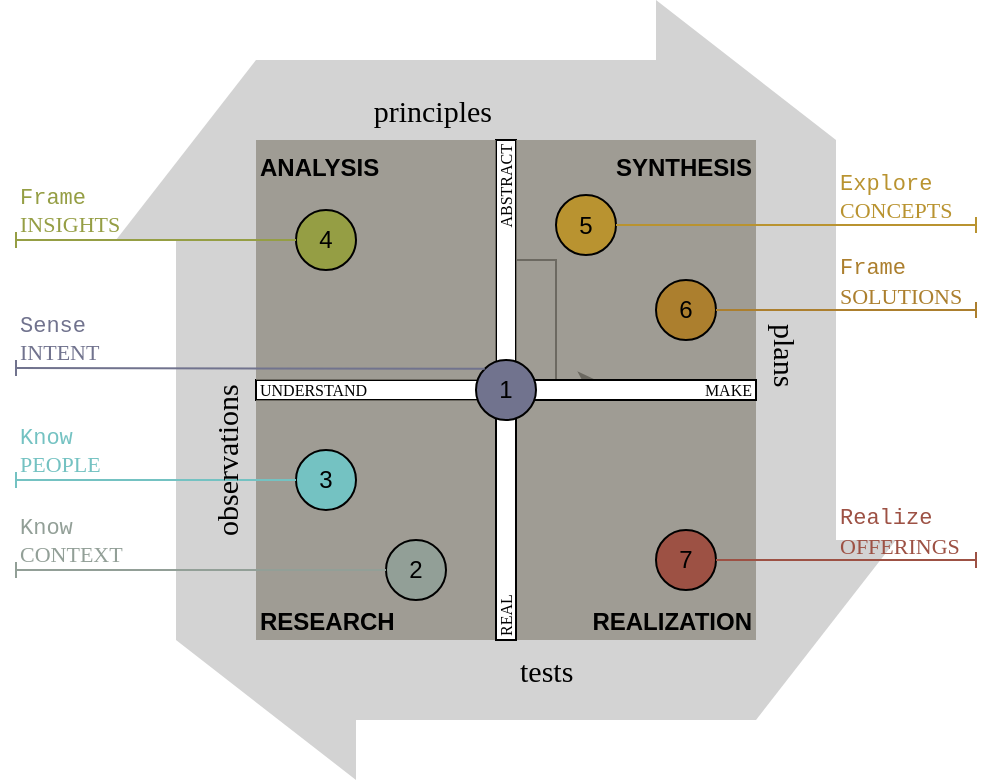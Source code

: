 <mxfile version="24.7.5">
  <diagram name="Page-1" id="IUPwfJYEAMDXSf30u69V">
    <mxGraphModel dx="768" dy="502" grid="1" gridSize="10" guides="1" tooltips="1" connect="1" arrows="1" fold="1" page="1" pageScale="1" pageWidth="850" pageHeight="1100" background="#ffffff" math="0" shadow="0">
      <root>
        <mxCell id="0" />
        <mxCell id="1" parent="0" />
        <mxCell id="G7Kfaup4cegSGD2OAkFX-74" value="" style="rounded=0;whiteSpace=wrap;html=1;shadow=0;comic=0;align=center;verticalAlign=top;fontFamily=Helvetica;fontSize=12;fontColor=default;fillColor=#D3D3D3;gradientColor=none;rotation=90;strokeColor=none;" vertex="1" parent="1">
          <mxGeometry x="160" y="370" width="200" height="40" as="geometry" />
        </mxCell>
        <mxCell id="G7Kfaup4cegSGD2OAkFX-76" value="" style="verticalLabelPosition=bottom;verticalAlign=top;html=1;shape=mxgraph.basic.orthogonal_triangle;shadow=0;gradientColor=none;fillColor=#D3D3D3;comic=0;strokeColor=none;rotation=270;" vertex="1" parent="1">
          <mxGeometry x="200" y="210" width="90" height="70" as="geometry" />
        </mxCell>
        <mxCell id="G7Kfaup4cegSGD2OAkFX-73" value="" style="verticalLabelPosition=bottom;verticalAlign=top;html=1;shape=mxgraph.basic.orthogonal_triangle;shadow=0;gradientColor=none;fillColor=#D3D3D3;comic=0;strokeColor=none;rotation=180;" vertex="1" parent="1">
          <mxGeometry x="240" y="490" width="90" height="70" as="geometry" />
        </mxCell>
        <mxCell id="G7Kfaup4cegSGD2OAkFX-72" value="" style="rounded=0;whiteSpace=wrap;html=1;shadow=0;comic=0;align=center;verticalAlign=top;fontFamily=Helvetica;fontSize=12;fontColor=default;fillColor=#D3D3D3;gradientColor=none;strokeColor=none;" vertex="1" parent="1">
          <mxGeometry x="330" y="490" width="200" height="40" as="geometry" />
        </mxCell>
        <mxCell id="G7Kfaup4cegSGD2OAkFX-70" value="" style="verticalLabelPosition=bottom;verticalAlign=top;html=1;shape=mxgraph.basic.orthogonal_triangle;shadow=0;gradientColor=none;fillColor=#D3D3D3;comic=0;strokeColor=none;rotation=90;" vertex="1" parent="1">
          <mxGeometry x="520" y="450" width="90" height="70" as="geometry" />
        </mxCell>
        <mxCell id="G7Kfaup4cegSGD2OAkFX-56" value="" style="rounded=0;whiteSpace=wrap;html=1;shadow=0;comic=0;align=center;verticalAlign=top;fontFamily=Helvetica;fontSize=12;fontColor=default;fillColor=#D3D3D3;gradientColor=none;rotation=90;strokeColor=none;" vertex="1" parent="1">
          <mxGeometry x="450" y="320" width="200" height="40" as="geometry" />
        </mxCell>
        <mxCell id="G7Kfaup4cegSGD2OAkFX-55" value="" style="rounded=0;whiteSpace=wrap;html=1;shadow=0;comic=0;align=center;verticalAlign=top;fontFamily=Helvetica;fontSize=12;fontColor=default;fillColor=#D3D3D3;gradientColor=none;strokeColor=none;" vertex="1" parent="1">
          <mxGeometry x="280" y="200" width="200" height="40" as="geometry" />
        </mxCell>
        <mxCell id="G7Kfaup4cegSGD2OAkFX-1" value="UNDERSTAND" style="rounded=0;whiteSpace=wrap;html=1;fillColor=#FFFFFF;fontColor=#000000;align=left;fontSize=8;fontStyle=0;fontFamily=Verdana;" vertex="1" parent="1">
          <mxGeometry x="280" y="360" width="120" height="10" as="geometry" />
        </mxCell>
        <mxCell id="G7Kfaup4cegSGD2OAkFX-12" value="" style="edgeStyle=orthogonalEdgeStyle;rounded=0;orthogonalLoop=1;jettySize=auto;html=1;" edge="1" parent="1" source="G7Kfaup4cegSGD2OAkFX-2">
          <mxGeometry relative="1" as="geometry">
            <mxPoint x="450" y="360" as="targetPoint" />
          </mxGeometry>
        </mxCell>
        <mxCell id="G7Kfaup4cegSGD2OAkFX-2" value="ABSTRACT" style="rounded=0;whiteSpace=wrap;html=1;fillColor=#FFFFFF;rotation=270;strokeColor=default;align=right;verticalAlign=middle;fontFamily=Verdana;fontSize=8;fontColor=#000000;fontStyle=0;" vertex="1" parent="1">
          <mxGeometry x="345" y="295" width="120" height="10" as="geometry" />
        </mxCell>
        <mxCell id="G7Kfaup4cegSGD2OAkFX-3" value="ANALYSIS" style="rounded=0;whiteSpace=wrap;html=1;fillColor=#88847A;opacity=80;align=left;verticalAlign=top;fontColor=#000000;fontStyle=1;strokeColor=none;" vertex="1" parent="1">
          <mxGeometry x="280" y="240" width="120" height="120" as="geometry" />
        </mxCell>
        <mxCell id="G7Kfaup4cegSGD2OAkFX-7" value="&lt;span style=&quot;color: rgb(0, 0, 0); font-weight: 700;&quot;&gt;RESEARCH&lt;/span&gt;" style="rounded=0;whiteSpace=wrap;html=1;fillColor=#88847A;opacity=80;align=left;verticalAlign=bottom;strokeColor=none;" vertex="1" parent="1">
          <mxGeometry x="280" y="370" width="120" height="120" as="geometry" />
        </mxCell>
        <mxCell id="G7Kfaup4cegSGD2OAkFX-8" value="&lt;span style=&quot;color: rgb(0, 0, 0); font-weight: 700;&quot;&gt;REALIZATION&lt;/span&gt;" style="rounded=0;whiteSpace=wrap;html=1;fillColor=#88847A;opacity=80;verticalAlign=bottom;align=right;strokeColor=none;" vertex="1" parent="1">
          <mxGeometry x="410" y="370" width="120" height="120" as="geometry" />
        </mxCell>
        <mxCell id="G7Kfaup4cegSGD2OAkFX-9" value="&lt;span style=&quot;color: rgb(0, 0, 0); font-weight: 700;&quot;&gt;SYNTHESIS&lt;/span&gt;" style="rounded=0;whiteSpace=wrap;html=1;fillColor=#88847A;opacity=80;align=right;verticalAlign=top;aspect=fixed;strokeColor=none;" vertex="1" parent="1">
          <mxGeometry x="410" y="240" width="120" height="120" as="geometry" />
        </mxCell>
        <mxCell id="G7Kfaup4cegSGD2OAkFX-16" value="MAKE" style="rounded=0;whiteSpace=wrap;html=1;fillColor=#FFFFFF;fontColor=#000000;align=right;fontSize=8;fontStyle=0;fontFamily=Verdana;" vertex="1" parent="1">
          <mxGeometry x="410" y="360" width="120" height="10" as="geometry" />
        </mxCell>
        <mxCell id="G7Kfaup4cegSGD2OAkFX-17" value="REAL" style="rounded=0;whiteSpace=wrap;html=1;fillColor=#FFFFFF;rotation=270;strokeColor=default;align=left;verticalAlign=middle;fontFamily=Verdana;fontSize=8;fontColor=#000000;fontStyle=0;" vertex="1" parent="1">
          <mxGeometry x="345" y="425" width="120" height="10" as="geometry" />
        </mxCell>
        <mxCell id="G7Kfaup4cegSGD2OAkFX-18" value="1" style="ellipse;whiteSpace=wrap;html=1;aspect=fixed;fillColor=#71738E;" vertex="1" parent="1">
          <mxGeometry x="390" y="350" width="30" height="30" as="geometry" />
        </mxCell>
        <mxCell id="G7Kfaup4cegSGD2OAkFX-20" value="2" style="ellipse;whiteSpace=wrap;html=1;aspect=fixed;fillColor=#929F97;" vertex="1" parent="1">
          <mxGeometry x="345" y="440" width="30" height="30" as="geometry" />
        </mxCell>
        <mxCell id="G7Kfaup4cegSGD2OAkFX-21" value="3" style="ellipse;whiteSpace=wrap;html=1;aspect=fixed;fillColor=#74C2C2;" vertex="1" parent="1">
          <mxGeometry x="300" y="395" width="30" height="30" as="geometry" />
        </mxCell>
        <mxCell id="G7Kfaup4cegSGD2OAkFX-22" value="4" style="ellipse;whiteSpace=wrap;html=1;aspect=fixed;fillColor=#959E44;" vertex="1" parent="1">
          <mxGeometry x="300" y="275" width="30" height="30" as="geometry" />
        </mxCell>
        <mxCell id="G7Kfaup4cegSGD2OAkFX-23" value="5" style="ellipse;whiteSpace=wrap;html=1;aspect=fixed;fillColor=#B99330;" vertex="1" parent="1">
          <mxGeometry x="430" y="267.5" width="30" height="30" as="geometry" />
        </mxCell>
        <mxCell id="G7Kfaup4cegSGD2OAkFX-24" value="6" style="ellipse;whiteSpace=wrap;html=1;aspect=fixed;fillColor=#AC7F2E;" vertex="1" parent="1">
          <mxGeometry x="480" y="310" width="30" height="30" as="geometry" />
        </mxCell>
        <mxCell id="G7Kfaup4cegSGD2OAkFX-25" value="7" style="ellipse;whiteSpace=wrap;html=1;aspect=fixed;fillColor=#9D5144;" vertex="1" parent="1">
          <mxGeometry x="480" y="435" width="30" height="30" as="geometry" />
        </mxCell>
        <mxCell id="G7Kfaup4cegSGD2OAkFX-26" value="" style="endArrow=none;html=1;rounded=0;entryX=0;entryY=0;entryDx=0;entryDy=0;strokeColor=#71738E;startArrow=baseDash;startFill=0;" edge="1" parent="1" target="G7Kfaup4cegSGD2OAkFX-18">
          <mxGeometry width="50" height="50" relative="1" as="geometry">
            <mxPoint x="160" y="354" as="sourcePoint" />
            <mxPoint x="490" y="360" as="targetPoint" />
          </mxGeometry>
        </mxCell>
        <mxCell id="G7Kfaup4cegSGD2OAkFX-32" value="" style="endArrow=none;html=1;rounded=0;entryX=0;entryY=0.5;entryDx=0;entryDy=0;strokeColor=#929F97;startArrow=baseDash;startFill=0;" edge="1" parent="1" target="G7Kfaup4cegSGD2OAkFX-20">
          <mxGeometry width="50" height="50" relative="1" as="geometry">
            <mxPoint x="160" y="455" as="sourcePoint" />
            <mxPoint x="324" y="449.73" as="targetPoint" />
          </mxGeometry>
        </mxCell>
        <mxCell id="G7Kfaup4cegSGD2OAkFX-34" value="" style="endArrow=none;html=1;rounded=0;entryX=0;entryY=0.5;entryDx=0;entryDy=0;strokeColor=#74C2C2;startArrow=baseDash;startFill=0;" edge="1" parent="1" target="G7Kfaup4cegSGD2OAkFX-21">
          <mxGeometry width="50" height="50" relative="1" as="geometry">
            <mxPoint x="160" y="410" as="sourcePoint" />
            <mxPoint x="355" y="465" as="targetPoint" />
          </mxGeometry>
        </mxCell>
        <mxCell id="G7Kfaup4cegSGD2OAkFX-36" value="" style="endArrow=none;html=1;rounded=0;entryX=0;entryY=0.5;entryDx=0;entryDy=0;strokeColor=#959E44;startArrow=baseDash;startFill=0;" edge="1" parent="1" target="G7Kfaup4cegSGD2OAkFX-22">
          <mxGeometry width="50" height="50" relative="1" as="geometry">
            <mxPoint x="160" y="290" as="sourcePoint" />
            <mxPoint x="310" y="420" as="targetPoint" />
          </mxGeometry>
        </mxCell>
        <mxCell id="G7Kfaup4cegSGD2OAkFX-38" value="" style="endArrow=none;html=1;rounded=0;entryX=1;entryY=0.5;entryDx=0;entryDy=0;strokeColor=#B99330;startArrow=baseDash;startFill=0;" edge="1" parent="1" target="G7Kfaup4cegSGD2OAkFX-23">
          <mxGeometry width="50" height="50" relative="1" as="geometry">
            <mxPoint x="640" y="282.5" as="sourcePoint" />
            <mxPoint x="710" y="231.79" as="targetPoint" />
          </mxGeometry>
        </mxCell>
        <mxCell id="G7Kfaup4cegSGD2OAkFX-40" value="&lt;span style=&quot;color: rgb(146, 159, 151); font-family: &amp;quot;Courier New&amp;quot;; font-size: 11px;&quot;&gt;Know&lt;/span&gt;&lt;div style=&quot;color: rgb(146, 159, 151); font-family: &amp;quot;Courier New&amp;quot;; font-size: 11px;&quot;&gt;&lt;font face=&quot;Verdana&quot;&gt;CONTEXT&lt;/font&gt;&lt;/div&gt;" style="text;html=1;align=left;verticalAlign=middle;whiteSpace=wrap;rounded=0;" vertex="1" parent="1">
          <mxGeometry x="160" y="425" width="70" height="30" as="geometry" />
        </mxCell>
        <mxCell id="G7Kfaup4cegSGD2OAkFX-41" value="&lt;span style=&quot;color: rgb(116, 194, 194); font-family: &amp;quot;Courier New&amp;quot;; font-size: 11px;&quot;&gt;Know&lt;/span&gt;&lt;div style=&quot;color: rgb(116, 194, 194); font-family: &amp;quot;Courier New&amp;quot;; font-size: 11px;&quot;&gt;&lt;font face=&quot;Verdana&quot;&gt;PEOPLE&lt;/font&gt;&lt;/div&gt;" style="text;html=1;align=left;verticalAlign=middle;whiteSpace=wrap;rounded=0;" vertex="1" parent="1">
          <mxGeometry x="160" y="380" width="70" height="30" as="geometry" />
        </mxCell>
        <mxCell id="G7Kfaup4cegSGD2OAkFX-42" value="&lt;span style=&quot;color: rgb(113, 115, 142); font-family: &amp;quot;Courier New&amp;quot;; font-size: 11px;&quot;&gt;Sense&lt;/span&gt;&lt;div style=&quot;color: rgb(113, 115, 142); font-family: &amp;quot;Courier New&amp;quot;; font-size: 11px;&quot;&gt;&lt;font face=&quot;Verdana&quot;&gt;INTENT&lt;/font&gt;&lt;/div&gt;" style="text;html=1;align=left;verticalAlign=middle;whiteSpace=wrap;rounded=0;" vertex="1" parent="1">
          <mxGeometry x="160" y="324" width="70" height="30" as="geometry" />
        </mxCell>
        <mxCell id="G7Kfaup4cegSGD2OAkFX-43" value="&lt;span style=&quot;color: rgb(149, 158, 68); font-family: &amp;quot;Courier New&amp;quot;; font-size: 11px;&quot;&gt;Frame&lt;/span&gt;&lt;div style=&quot;color: rgb(149, 158, 68); font-family: &amp;quot;Courier New&amp;quot;; font-size: 11px;&quot;&gt;&lt;font face=&quot;Verdana&quot;&gt;INSIGHTS&amp;nbsp;&amp;nbsp;&lt;/font&gt;&lt;/div&gt;" style="text;html=1;align=left;verticalAlign=middle;whiteSpace=wrap;rounded=0;" vertex="1" parent="1">
          <mxGeometry x="160" y="260" width="70" height="30" as="geometry" />
        </mxCell>
        <mxCell id="G7Kfaup4cegSGD2OAkFX-44" value="&lt;span style=&quot;color: rgb(185, 147, 48); font-family: &amp;quot;Courier New&amp;quot;; font-size: 11px;&quot;&gt;Explore&lt;/span&gt;&lt;div style=&quot;color: rgb(185, 147, 48); font-family: &amp;quot;Courier New&amp;quot;; font-size: 11px;&quot;&gt;&lt;font face=&quot;Verdana&quot;&gt;CONCEPTS&lt;/font&gt;&lt;/div&gt;" style="text;html=1;align=left;verticalAlign=middle;whiteSpace=wrap;rounded=0;" vertex="1" parent="1">
          <mxGeometry x="570" y="252.5" width="70" height="30" as="geometry" />
        </mxCell>
        <mxCell id="G7Kfaup4cegSGD2OAkFX-45" value="" style="endArrow=none;html=1;rounded=0;entryX=1;entryY=0.5;entryDx=0;entryDy=0;strokeColor=#AC7F2E;startArrow=baseDash;startFill=0;" edge="1" parent="1" target="G7Kfaup4cegSGD2OAkFX-24">
          <mxGeometry width="50" height="50" relative="1" as="geometry">
            <mxPoint x="640" y="325" as="sourcePoint" />
            <mxPoint x="580" y="314" as="targetPoint" />
          </mxGeometry>
        </mxCell>
        <mxCell id="G7Kfaup4cegSGD2OAkFX-46" value="&lt;span style=&quot;font-family: &amp;quot;Courier New&amp;quot;; font-size: 11px;&quot;&gt;Frame&lt;/span&gt;&lt;div style=&quot;font-size: 11px;&quot;&gt;&lt;font face=&quot;Verdana&quot;&gt;SOLUTIONS&lt;/font&gt;&lt;/div&gt;" style="text;html=1;align=left;verticalAlign=middle;whiteSpace=wrap;rounded=0;fontColor=#AC7F2E;" vertex="1" parent="1">
          <mxGeometry x="570" y="295" width="70" height="30" as="geometry" />
        </mxCell>
        <mxCell id="G7Kfaup4cegSGD2OAkFX-47" value="" style="endArrow=none;html=1;rounded=0;entryX=1;entryY=0.5;entryDx=0;entryDy=0;strokeColor=#9D5144;startArrow=baseDash;startFill=0;" edge="1" parent="1" target="G7Kfaup4cegSGD2OAkFX-25">
          <mxGeometry width="50" height="50" relative="1" as="geometry">
            <mxPoint x="640" y="450" as="sourcePoint" />
            <mxPoint x="520" y="400" as="targetPoint" />
          </mxGeometry>
        </mxCell>
        <mxCell id="G7Kfaup4cegSGD2OAkFX-48" value="&lt;span style=&quot;font-family: &amp;quot;Courier New&amp;quot;; font-size: 11px;&quot;&gt;Realize&lt;/span&gt;&lt;div style=&quot;font-size: 11px;&quot;&gt;&lt;font face=&quot;Verdana&quot;&gt;OFFERINGS&lt;/font&gt;&lt;/div&gt;" style="text;html=1;align=left;verticalAlign=middle;whiteSpace=wrap;rounded=0;fontColor=#9D5144;" vertex="1" parent="1">
          <mxGeometry x="570" y="420" width="70" height="30" as="geometry" />
        </mxCell>
        <mxCell id="G7Kfaup4cegSGD2OAkFX-49" value="principles" style="text;html=1;align=right;verticalAlign=middle;whiteSpace=wrap;rounded=0;fontColor=#000000;fontFamily=Apple Symbols;fontSize=15;" vertex="1" parent="1">
          <mxGeometry x="340" y="210" width="60" height="30" as="geometry" />
        </mxCell>
        <mxCell id="G7Kfaup4cegSGD2OAkFX-50" value="plans" style="text;html=1;align=left;verticalAlign=middle;whiteSpace=wrap;rounded=0;fontColor=#000000;fontFamily=Apple Symbols;rotation=90;fontSize=15;" vertex="1" parent="1">
          <mxGeometry x="530" y="330" width="30" height="30" as="geometry" />
        </mxCell>
        <mxCell id="G7Kfaup4cegSGD2OAkFX-51" value="tests" style="text;html=1;align=left;verticalAlign=middle;whiteSpace=wrap;rounded=0;fontColor=#000000;fontFamily=Apple Symbols;rotation=0;fontSize=15;" vertex="1" parent="1">
          <mxGeometry x="410" y="490" width="40" height="30" as="geometry" />
        </mxCell>
        <mxCell id="G7Kfaup4cegSGD2OAkFX-52" value="observations" style="text;html=1;align=left;verticalAlign=middle;whiteSpace=wrap;rounded=0;fontColor=#000000;fontFamily=Apple Symbols;rotation=270;fontSize=15;" vertex="1" parent="1">
          <mxGeometry x="230" y="390" width="70" height="30" as="geometry" />
        </mxCell>
        <mxCell id="G7Kfaup4cegSGD2OAkFX-54" value="" style="verticalLabelPosition=bottom;verticalAlign=top;html=1;shape=mxgraph.basic.orthogonal_triangle;shadow=0;gradientColor=none;fillColor=#D3D3D3;comic=0;strokeColor=none;" vertex="1" parent="1">
          <mxGeometry x="480" y="170" width="90" height="70" as="geometry" />
        </mxCell>
      </root>
    </mxGraphModel>
  </diagram>
</mxfile>
